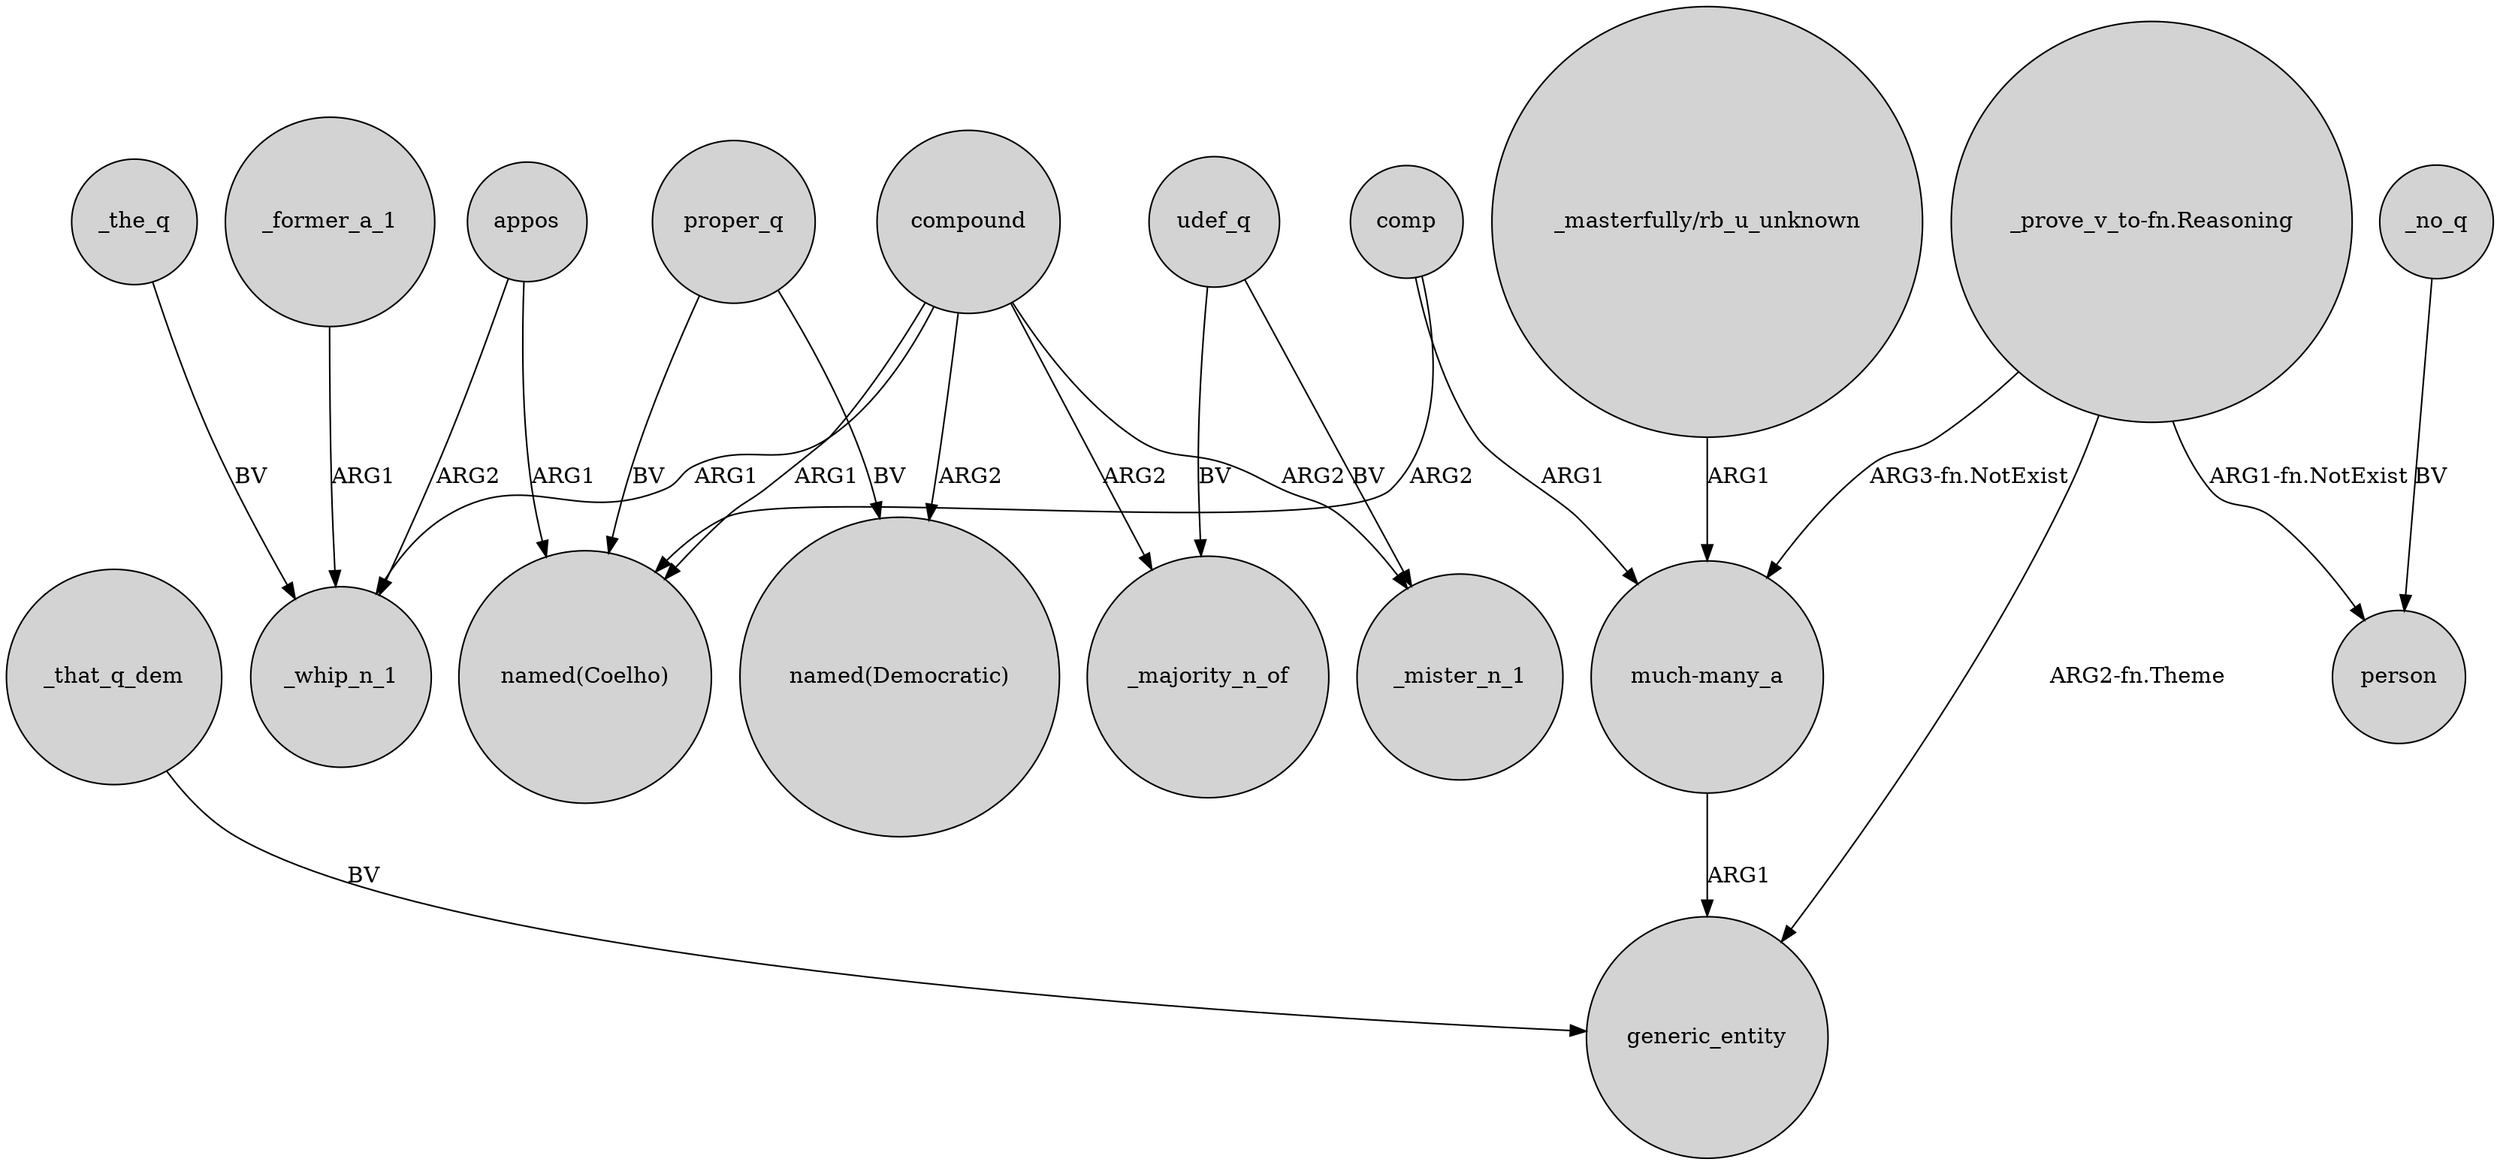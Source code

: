 digraph {
	node [shape=circle style=filled]
	_that_q_dem -> generic_entity [label=BV]
	"much-many_a" -> generic_entity [label=ARG1]
	_former_a_1 -> _whip_n_1 [label=ARG1]
	compound -> _mister_n_1 [label=ARG2]
	comp -> "named(Coelho)" [label=ARG2]
	appos -> _whip_n_1 [label=ARG2]
	proper_q -> "named(Democratic)" [label=BV]
	compound -> "named(Coelho)" [label=ARG1]
	udef_q -> _mister_n_1 [label=BV]
	udef_q -> _majority_n_of [label=BV]
	compound -> "named(Democratic)" [label=ARG2]
	appos -> "named(Coelho)" [label=ARG1]
	"_prove_v_to-fn.Reasoning" -> "much-many_a" [label="ARG3-fn.NotExist"]
	comp -> "much-many_a" [label=ARG1]
	_the_q -> _whip_n_1 [label=BV]
	proper_q -> "named(Coelho)" [label=BV]
	_no_q -> person [label=BV]
	"_prove_v_to-fn.Reasoning" -> generic_entity [label="ARG2-fn.Theme"]
	compound -> _majority_n_of [label=ARG2]
	compound -> _whip_n_1 [label=ARG1]
	"_prove_v_to-fn.Reasoning" -> person [label="ARG1-fn.NotExist"]
	"_masterfully/rb_u_unknown" -> "much-many_a" [label=ARG1]
}

